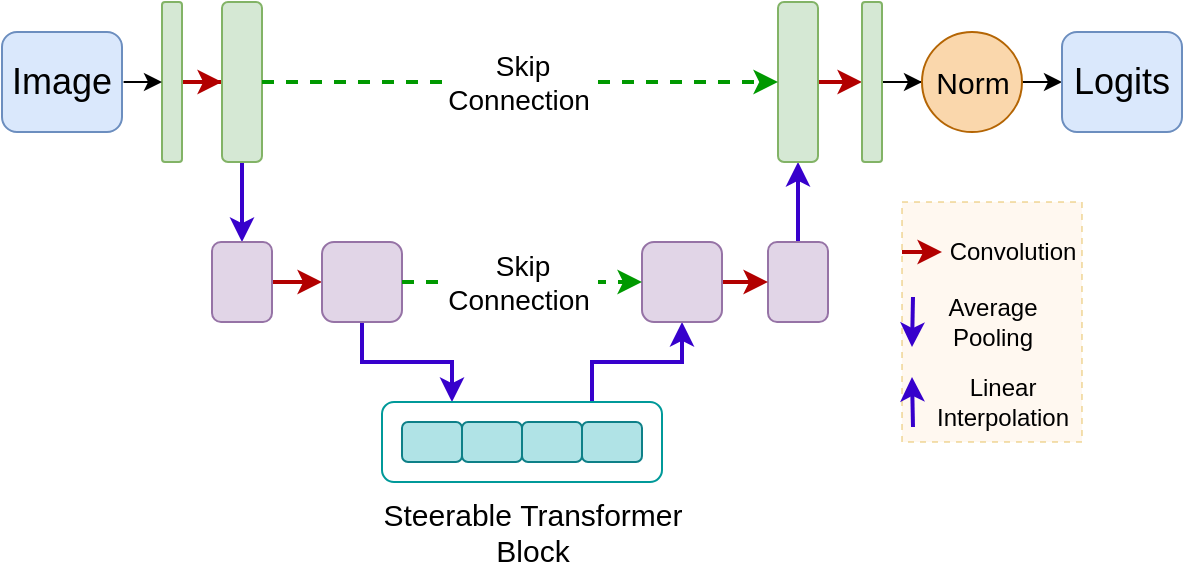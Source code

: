 <mxfile version="28.2.5">
  <diagram name="Page-1" id="b5K2YEH728dkqBVw2DPO">
    <mxGraphModel dx="1042" dy="534" grid="1" gridSize="10" guides="1" tooltips="1" connect="1" arrows="1" fold="1" page="1" pageScale="1" pageWidth="850" pageHeight="1100" math="0" shadow="0">
      <root>
        <mxCell id="0" />
        <mxCell id="1" parent="0" />
        <mxCell id="N1geJuRReeoAiHL-jNJ9-96" value="" style="rounded=0;whiteSpace=wrap;html=1;opacity=30;movable=1;resizable=1;rotatable=1;deletable=1;editable=1;locked=0;connectable=1;dashed=1;fillColor=#ffe6cc;strokeColor=#d79b00;" parent="1" vertex="1">
          <mxGeometry x="580" y="150" width="90" height="120" as="geometry" />
        </mxCell>
        <mxCell id="N1geJuRReeoAiHL-jNJ9-10" style="edgeStyle=orthogonalEdgeStyle;rounded=0;orthogonalLoop=1;jettySize=auto;html=1;entryX=0;entryY=0.5;entryDx=0;entryDy=0;fillColor=#e51400;strokeColor=#B20000;strokeWidth=2;" parent="1" source="N1geJuRReeoAiHL-jNJ9-1" target="N1geJuRReeoAiHL-jNJ9-2" edge="1">
          <mxGeometry relative="1" as="geometry" />
        </mxCell>
        <mxCell id="N1geJuRReeoAiHL-jNJ9-1" value="" style="rounded=1;whiteSpace=wrap;html=1;fillColor=#d5e8d4;strokeColor=#82b366;gradientColor=none;" parent="1" vertex="1">
          <mxGeometry x="210" y="50" width="10" height="80" as="geometry" />
        </mxCell>
        <mxCell id="N1geJuRReeoAiHL-jNJ9-11" style="edgeStyle=orthogonalEdgeStyle;rounded=0;orthogonalLoop=1;jettySize=auto;html=1;entryX=0.5;entryY=0;entryDx=0;entryDy=0;fillColor=#6a00ff;strokeColor=#3700CC;strokeWidth=2;" parent="1" source="N1geJuRReeoAiHL-jNJ9-2" target="N1geJuRReeoAiHL-jNJ9-3" edge="1">
          <mxGeometry relative="1" as="geometry" />
        </mxCell>
        <mxCell id="N1geJuRReeoAiHL-jNJ9-2" value="" style="rounded=1;whiteSpace=wrap;html=1;gradientDirection=east;fillColor=#d5e8d4;strokeColor=#82b366;gradientColor=none;" parent="1" vertex="1">
          <mxGeometry x="240" y="50" width="20" height="80" as="geometry" />
        </mxCell>
        <mxCell id="N1geJuRReeoAiHL-jNJ9-9" style="edgeStyle=orthogonalEdgeStyle;rounded=0;orthogonalLoop=1;jettySize=auto;html=1;fillColor=#e51400;strokeColor=#B20000;strokeWidth=2;" parent="1" source="N1geJuRReeoAiHL-jNJ9-3" target="N1geJuRReeoAiHL-jNJ9-5" edge="1">
          <mxGeometry relative="1" as="geometry" />
        </mxCell>
        <mxCell id="N1geJuRReeoAiHL-jNJ9-3" value="" style="rounded=1;whiteSpace=wrap;html=1;fillColor=#e1d5e7;strokeColor=#9673a6;" parent="1" vertex="1">
          <mxGeometry x="235" y="170" width="30" height="40" as="geometry" />
        </mxCell>
        <mxCell id="N1geJuRReeoAiHL-jNJ9-24" style="edgeStyle=orthogonalEdgeStyle;rounded=0;orthogonalLoop=1;jettySize=auto;html=1;entryX=0.25;entryY=0;entryDx=0;entryDy=0;strokeWidth=2;fillColor=#6a00ff;strokeColor=#3700CC;" parent="1" source="N1geJuRReeoAiHL-jNJ9-5" target="N1geJuRReeoAiHL-jNJ9-23" edge="1">
          <mxGeometry relative="1" as="geometry">
            <mxPoint x="310" y="250" as="targetPoint" />
          </mxGeometry>
        </mxCell>
        <mxCell id="N1geJuRReeoAiHL-jNJ9-5" value="" style="rounded=1;whiteSpace=wrap;html=1;fillColor=#e1d5e7;strokeColor=#9673a6;" parent="1" vertex="1">
          <mxGeometry x="290" y="170" width="40" height="40" as="geometry" />
        </mxCell>
        <mxCell id="N1geJuRReeoAiHL-jNJ9-41" style="edgeStyle=orthogonalEdgeStyle;rounded=0;orthogonalLoop=1;jettySize=auto;html=1;entryX=0.5;entryY=1;entryDx=0;entryDy=0;fillColor=#6a00ff;strokeColor=#3700CC;strokeWidth=2;exitX=0.75;exitY=0;exitDx=0;exitDy=0;" parent="1" source="N1geJuRReeoAiHL-jNJ9-23" target="N1geJuRReeoAiHL-jNJ9-31" edge="1">
          <mxGeometry relative="1" as="geometry" />
        </mxCell>
        <mxCell id="N1geJuRReeoAiHL-jNJ9-23" value="" style="rounded=1;whiteSpace=wrap;html=1;fillColor=none;strokeColor=#009999;" parent="1" vertex="1">
          <mxGeometry x="320" y="250" width="140" height="40" as="geometry" />
        </mxCell>
        <mxCell id="N1geJuRReeoAiHL-jNJ9-45" style="edgeStyle=orthogonalEdgeStyle;rounded=0;orthogonalLoop=1;jettySize=auto;html=1;entryX=0.5;entryY=1;entryDx=0;entryDy=0;strokeWidth=2;fillColor=#6a00ff;strokeColor=#3700CC;" parent="1" source="N1geJuRReeoAiHL-jNJ9-30" target="N1geJuRReeoAiHL-jNJ9-44" edge="1">
          <mxGeometry relative="1" as="geometry" />
        </mxCell>
        <mxCell id="N1geJuRReeoAiHL-jNJ9-30" value="" style="rounded=1;whiteSpace=wrap;html=1;fillColor=#e1d5e7;strokeColor=#9673a6;" parent="1" vertex="1">
          <mxGeometry x="513" y="170" width="30" height="40" as="geometry" />
        </mxCell>
        <mxCell id="N1geJuRReeoAiHL-jNJ9-32" style="edgeStyle=orthogonalEdgeStyle;rounded=0;orthogonalLoop=1;jettySize=auto;html=1;entryX=0;entryY=0.5;entryDx=0;entryDy=0;strokeWidth=2;fillColor=#e51400;strokeColor=#B20000;" parent="1" source="N1geJuRReeoAiHL-jNJ9-31" target="N1geJuRReeoAiHL-jNJ9-30" edge="1">
          <mxGeometry relative="1" as="geometry" />
        </mxCell>
        <mxCell id="N1geJuRReeoAiHL-jNJ9-31" value="" style="rounded=1;whiteSpace=wrap;html=1;fillColor=#e1d5e7;strokeColor=#9673a6;" parent="1" vertex="1">
          <mxGeometry x="450" y="170" width="40" height="40" as="geometry" />
        </mxCell>
        <mxCell id="N1geJuRReeoAiHL-jNJ9-47" style="edgeStyle=orthogonalEdgeStyle;rounded=0;orthogonalLoop=1;jettySize=auto;html=1;entryX=0;entryY=0.5;entryDx=0;entryDy=0;fillColor=#e51400;strokeColor=#B20000;strokeWidth=2;" parent="1" source="N1geJuRReeoAiHL-jNJ9-44" target="N1geJuRReeoAiHL-jNJ9-46" edge="1">
          <mxGeometry relative="1" as="geometry" />
        </mxCell>
        <mxCell id="N1geJuRReeoAiHL-jNJ9-44" value="" style="rounded=1;whiteSpace=wrap;html=1;fillColor=#d5e8d4;strokeColor=#82b366;gradientColor=none;" parent="1" vertex="1">
          <mxGeometry x="518" y="50" width="20" height="80" as="geometry" />
        </mxCell>
        <mxCell id="N1geJuRReeoAiHL-jNJ9-51" value="" style="edgeStyle=orthogonalEdgeStyle;rounded=0;orthogonalLoop=1;jettySize=auto;html=1;" parent="1" source="N1geJuRReeoAiHL-jNJ9-46" target="N1geJuRReeoAiHL-jNJ9-49" edge="1">
          <mxGeometry relative="1" as="geometry" />
        </mxCell>
        <mxCell id="N1geJuRReeoAiHL-jNJ9-46" value="" style="rounded=1;whiteSpace=wrap;html=1;fillColor=#d5e8d4;strokeColor=#82b366;gradientColor=none;" parent="1" vertex="1">
          <mxGeometry x="560" y="50" width="10" height="80" as="geometry" />
        </mxCell>
        <mxCell id="N1geJuRReeoAiHL-jNJ9-109" value="" style="edgeStyle=orthogonalEdgeStyle;rounded=0;orthogonalLoop=1;jettySize=auto;html=1;" parent="1" source="N1geJuRReeoAiHL-jNJ9-49" edge="1">
          <mxGeometry relative="1" as="geometry">
            <mxPoint x="660" y="90" as="targetPoint" />
          </mxGeometry>
        </mxCell>
        <mxCell id="N1geJuRReeoAiHL-jNJ9-49" value="" style="ellipse;whiteSpace=wrap;html=1;aspect=fixed;fillColor=#fad7ac;strokeColor=#b46504;" parent="1" vertex="1">
          <mxGeometry x="590" y="65" width="50" height="50" as="geometry" />
        </mxCell>
        <mxCell id="N1geJuRReeoAiHL-jNJ9-52" value="" style="endArrow=classic;html=1;rounded=0;entryX=0;entryY=0.5;entryDx=0;entryDy=0;dashed=1;fillColor=#cdeb8b;strokeColor=#009900;strokeWidth=2;exitX=1;exitY=0.5;exitDx=0;exitDy=0;" parent="1" source="N1geJuRReeoAiHL-jNJ9-2" target="N1geJuRReeoAiHL-jNJ9-44" edge="1">
          <mxGeometry relative="1" as="geometry">
            <mxPoint x="262" y="90" as="sourcePoint" />
            <mxPoint x="440" y="80" as="targetPoint" />
          </mxGeometry>
        </mxCell>
        <mxCell id="N1geJuRReeoAiHL-jNJ9-53" value="&lt;font style=&quot;font-size: 14px;&quot;&gt;Skip&lt;/font&gt;&lt;div&gt;&lt;font style=&quot;font-size: 14px;&quot;&gt;Connection&amp;nbsp;&lt;/font&gt;&lt;/div&gt;" style="edgeLabel;resizable=0;html=1;;align=center;verticalAlign=middle;" parent="N1geJuRReeoAiHL-jNJ9-52" connectable="0" vertex="1">
          <mxGeometry relative="1" as="geometry">
            <mxPoint x="1" as="offset" />
          </mxGeometry>
        </mxCell>
        <mxCell id="N1geJuRReeoAiHL-jNJ9-55" value="" style="endArrow=classic;html=1;rounded=0;exitX=1;exitY=0.5;exitDx=0;exitDy=0;entryX=0;entryY=0.5;entryDx=0;entryDy=0;dashed=1;strokeColor=#009900;strokeWidth=2;" parent="1" source="N1geJuRReeoAiHL-jNJ9-5" target="N1geJuRReeoAiHL-jNJ9-31" edge="1">
          <mxGeometry relative="1" as="geometry">
            <mxPoint x="340" y="340" as="sourcePoint" />
            <mxPoint x="598" y="340" as="targetPoint" />
          </mxGeometry>
        </mxCell>
        <mxCell id="N1geJuRReeoAiHL-jNJ9-56" value="&lt;font style=&quot;font-size: 14px;&quot;&gt;Skip&lt;/font&gt;&lt;div&gt;&lt;font style=&quot;font-size: 14px;&quot;&gt;Connection&amp;nbsp;&lt;/font&gt;&lt;/div&gt;" style="edgeLabel;resizable=0;html=1;;align=center;verticalAlign=middle;" parent="N1geJuRReeoAiHL-jNJ9-55" connectable="0" vertex="1">
          <mxGeometry relative="1" as="geometry">
            <mxPoint as="offset" />
          </mxGeometry>
        </mxCell>
        <mxCell id="N1geJuRReeoAiHL-jNJ9-65" value="" style="rounded=1;whiteSpace=wrap;html=1;fillColor=#b0e3e6;strokeColor=#0e8088;" parent="1" vertex="1">
          <mxGeometry x="330" y="260" width="30" height="20" as="geometry" />
        </mxCell>
        <mxCell id="N1geJuRReeoAiHL-jNJ9-66" value="" style="rounded=1;whiteSpace=wrap;html=1;fillColor=#b0e3e6;strokeColor=#0e8088;" parent="1" vertex="1">
          <mxGeometry x="360" y="260" width="30" height="20" as="geometry" />
        </mxCell>
        <mxCell id="N1geJuRReeoAiHL-jNJ9-67" value="" style="rounded=1;whiteSpace=wrap;html=1;fillColor=#b0e3e6;strokeColor=#0e8088;" parent="1" vertex="1">
          <mxGeometry x="390" y="260" width="30" height="20" as="geometry" />
        </mxCell>
        <mxCell id="N1geJuRReeoAiHL-jNJ9-68" value="" style="rounded=1;whiteSpace=wrap;html=1;fillColor=#b0e3e6;strokeColor=#0e8088;" parent="1" vertex="1">
          <mxGeometry x="420" y="260" width="30" height="20" as="geometry" />
        </mxCell>
        <mxCell id="N1geJuRReeoAiHL-jNJ9-74" value="&lt;font style=&quot;font-size: 15px;&quot;&gt;Norm&lt;/font&gt;" style="text;html=1;align=center;verticalAlign=middle;resizable=0;points=[];autosize=1;strokeColor=none;fillColor=none;" parent="1" vertex="1">
          <mxGeometry x="585" y="75" width="60" height="30" as="geometry" />
        </mxCell>
        <mxCell id="N1geJuRReeoAiHL-jNJ9-80" value="" style="endArrow=classic;html=1;rounded=0;strokeWidth=2;fillColor=#6a00ff;strokeColor=#3700CC;" parent="1" edge="1">
          <mxGeometry width="50" height="50" relative="1" as="geometry">
            <mxPoint x="585.5" y="262.5" as="sourcePoint" />
            <mxPoint x="585" y="237.5" as="targetPoint" />
          </mxGeometry>
        </mxCell>
        <mxCell id="N1geJuRReeoAiHL-jNJ9-83" value="" style="endArrow=classic;html=1;rounded=0;strokeWidth=2;fillColor=#6a00ff;strokeColor=#3700CC;" parent="1" edge="1">
          <mxGeometry width="50" height="50" relative="1" as="geometry">
            <mxPoint x="585.5" y="197.5" as="sourcePoint" />
            <mxPoint x="585" y="222.5" as="targetPoint" />
          </mxGeometry>
        </mxCell>
        <mxCell id="N1geJuRReeoAiHL-jNJ9-84" value="&lt;div&gt;&lt;font&gt;Average&lt;/font&gt;&lt;/div&gt;&lt;div&gt;&lt;font&gt;P&lt;span style=&quot;background-color: transparent; color: light-dark(rgb(0, 0, 0), rgb(255, 255, 255));&quot;&gt;ooling&lt;/span&gt;&lt;/font&gt;&lt;/div&gt;" style="text;html=1;align=center;verticalAlign=middle;resizable=0;points=[];autosize=1;strokeColor=none;fillColor=none;" parent="1" vertex="1">
          <mxGeometry x="590" y="190" width="70" height="40" as="geometry" />
        </mxCell>
        <mxCell id="N1geJuRReeoAiHL-jNJ9-88" value="&lt;font&gt;Linear&lt;/font&gt;&lt;div&gt;&lt;font&gt;Interpolation&lt;/font&gt;&lt;/div&gt;" style="text;html=1;align=center;verticalAlign=middle;resizable=0;points=[];autosize=1;strokeColor=none;fillColor=none;" parent="1" vertex="1">
          <mxGeometry x="585" y="230" width="90" height="40" as="geometry" />
        </mxCell>
        <mxCell id="N1geJuRReeoAiHL-jNJ9-89" value="" style="endArrow=classic;html=1;rounded=0;fillColor=#e51400;strokeColor=#B20000;strokeWidth=2;" parent="1" edge="1">
          <mxGeometry width="50" height="50" relative="1" as="geometry">
            <mxPoint x="580" y="175" as="sourcePoint" />
            <mxPoint x="600" y="175" as="targetPoint" />
          </mxGeometry>
        </mxCell>
        <mxCell id="N1geJuRReeoAiHL-jNJ9-90" value="&lt;font&gt;Convolution&lt;/font&gt;" style="text;html=1;align=center;verticalAlign=middle;resizable=0;points=[];autosize=1;strokeColor=none;fillColor=none;" parent="1" vertex="1">
          <mxGeometry x="590" y="160" width="90" height="30" as="geometry" />
        </mxCell>
        <mxCell id="N1geJuRReeoAiHL-jNJ9-100" value="&lt;font style=&quot;font-size: 15px;&quot;&gt;Steerable&amp;nbsp;&lt;/font&gt;&lt;span style=&quot;font-size: 15px; background-color: transparent; color: light-dark(rgb(0, 0, 0), rgb(255, 255, 255));&quot;&gt;Transformer&lt;/span&gt;&lt;div&gt;&lt;div&gt;&lt;font style=&quot;font-size: 15px;&quot;&gt;Block&lt;/font&gt;&lt;/div&gt;&lt;/div&gt;" style="text;html=1;align=center;verticalAlign=middle;resizable=0;points=[];autosize=1;strokeColor=none;fillColor=none;" parent="1" vertex="1">
          <mxGeometry x="310" y="290" width="170" height="50" as="geometry" />
        </mxCell>
        <mxCell id="N1geJuRReeoAiHL-jNJ9-108" style="edgeStyle=orthogonalEdgeStyle;rounded=0;orthogonalLoop=1;jettySize=auto;html=1;entryX=0;entryY=0.5;entryDx=0;entryDy=0;" parent="1" target="N1geJuRReeoAiHL-jNJ9-1" edge="1">
          <mxGeometry relative="1" as="geometry">
            <mxPoint x="190.8" y="90" as="sourcePoint" />
          </mxGeometry>
        </mxCell>
        <mxCell id="-MIAi6LLLLKGbu9qMK77-4" value="&lt;font style=&quot;font-size: 18px;&quot;&gt;Image&lt;/font&gt;" style="rounded=1;whiteSpace=wrap;html=1;fillColor=#dae8fc;strokeColor=#6c8ebf;" vertex="1" parent="1">
          <mxGeometry x="130" y="65" width="60" height="50" as="geometry" />
        </mxCell>
        <mxCell id="-MIAi6LLLLKGbu9qMK77-6" value="&lt;font style=&quot;font-size: 18px;&quot;&gt;Logits&lt;/font&gt;" style="rounded=1;whiteSpace=wrap;html=1;fillColor=#dae8fc;strokeColor=#6c8ebf;" vertex="1" parent="1">
          <mxGeometry x="660" y="65" width="60" height="50" as="geometry" />
        </mxCell>
      </root>
    </mxGraphModel>
  </diagram>
</mxfile>
